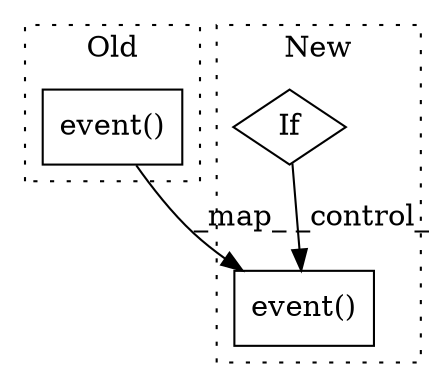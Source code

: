 digraph G {
subgraph cluster0 {
1 [label="event()" a="75" s="15011,15036" l="12,59" shape="box"];
label = "Old";
style="dotted";
}
subgraph cluster1 {
2 [label="event()" a="75" s="15068,15093" l="12,59" shape="box"];
3 [label="If" a="96" s="15011" l="3" shape="diamond"];
label = "New";
style="dotted";
}
1 -> 2 [label="_map_"];
3 -> 2 [label="_control_"];
}